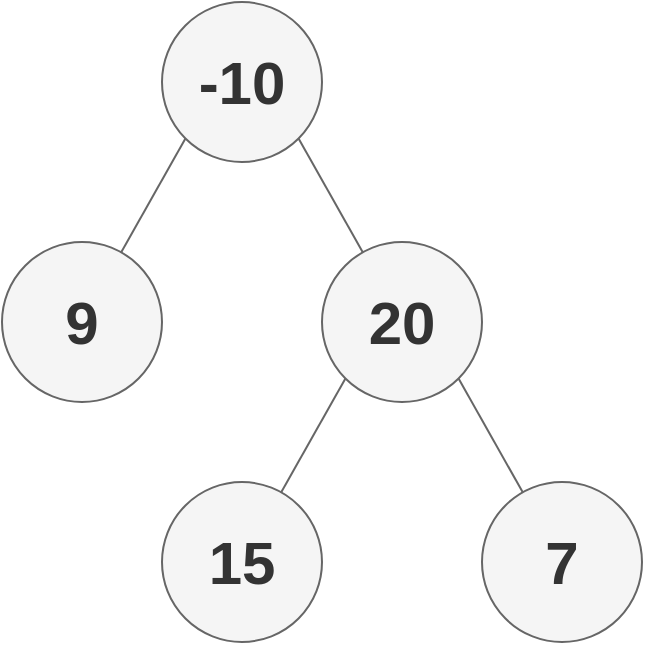 <mxfile>
    <diagram id="-QvUuURcb6BG1q2JwAsT" name="第 1 页">
        <mxGraphModel dx="819" dy="504" grid="1" gridSize="10" guides="1" tooltips="1" connect="1" arrows="1" fold="1" page="1" pageScale="1" pageWidth="827" pageHeight="1169" math="0" shadow="0">
            <root>
                <mxCell id="0"/>
                <mxCell id="1" parent="0"/>
                <mxCell id="7" style="edgeStyle=none;html=1;exitX=0;exitY=1;exitDx=0;exitDy=0;endArrow=none;endFill=0;fontSize=30;fontStyle=1;fillColor=#f5f5f5;strokeColor=#666666;" edge="1" parent="1" source="2" target="3">
                    <mxGeometry relative="1" as="geometry"/>
                </mxCell>
                <mxCell id="8" style="edgeStyle=none;html=1;exitX=1;exitY=1;exitDx=0;exitDy=0;endArrow=none;endFill=0;fontSize=30;fontStyle=1;fillColor=#f5f5f5;strokeColor=#666666;" edge="1" parent="1" source="2" target="4">
                    <mxGeometry relative="1" as="geometry"/>
                </mxCell>
                <mxCell id="2" value="-10" style="ellipse;whiteSpace=wrap;html=1;aspect=fixed;fontSize=30;fontStyle=1;fillColor=#f5f5f5;fontColor=#333333;strokeColor=#666666;" vertex="1" parent="1">
                    <mxGeometry x="360" y="80" width="80" height="80" as="geometry"/>
                </mxCell>
                <mxCell id="3" value="9" style="ellipse;whiteSpace=wrap;html=1;aspect=fixed;fontSize=30;fontStyle=1;fillColor=#f5f5f5;fontColor=#333333;strokeColor=#666666;" vertex="1" parent="1">
                    <mxGeometry x="280" y="200" width="80" height="80" as="geometry"/>
                </mxCell>
                <mxCell id="9" style="edgeStyle=none;html=1;exitX=0;exitY=1;exitDx=0;exitDy=0;endArrow=none;endFill=0;fontSize=30;fontStyle=1;fillColor=#f5f5f5;strokeColor=#666666;" edge="1" parent="1" source="4" target="5">
                    <mxGeometry relative="1" as="geometry"/>
                </mxCell>
                <mxCell id="10" style="edgeStyle=none;html=1;exitX=1;exitY=1;exitDx=0;exitDy=0;endArrow=none;endFill=0;fontSize=30;fontStyle=1;fillColor=#f5f5f5;strokeColor=#666666;" edge="1" parent="1" source="4" target="6">
                    <mxGeometry relative="1" as="geometry"/>
                </mxCell>
                <mxCell id="4" value="20" style="ellipse;whiteSpace=wrap;html=1;aspect=fixed;fontSize=30;fontStyle=1;fillColor=#f5f5f5;fontColor=#333333;strokeColor=#666666;" vertex="1" parent="1">
                    <mxGeometry x="440" y="200" width="80" height="80" as="geometry"/>
                </mxCell>
                <mxCell id="5" value="15" style="ellipse;whiteSpace=wrap;html=1;aspect=fixed;fontSize=30;fontStyle=1;fillColor=#f5f5f5;fontColor=#333333;strokeColor=#666666;" vertex="1" parent="1">
                    <mxGeometry x="360" y="320" width="80" height="80" as="geometry"/>
                </mxCell>
                <mxCell id="6" value="7" style="ellipse;whiteSpace=wrap;html=1;aspect=fixed;fontSize=30;fontStyle=1;fillColor=#f5f5f5;fontColor=#333333;strokeColor=#666666;" vertex="1" parent="1">
                    <mxGeometry x="520" y="320" width="80" height="80" as="geometry"/>
                </mxCell>
            </root>
        </mxGraphModel>
    </diagram>
</mxfile>